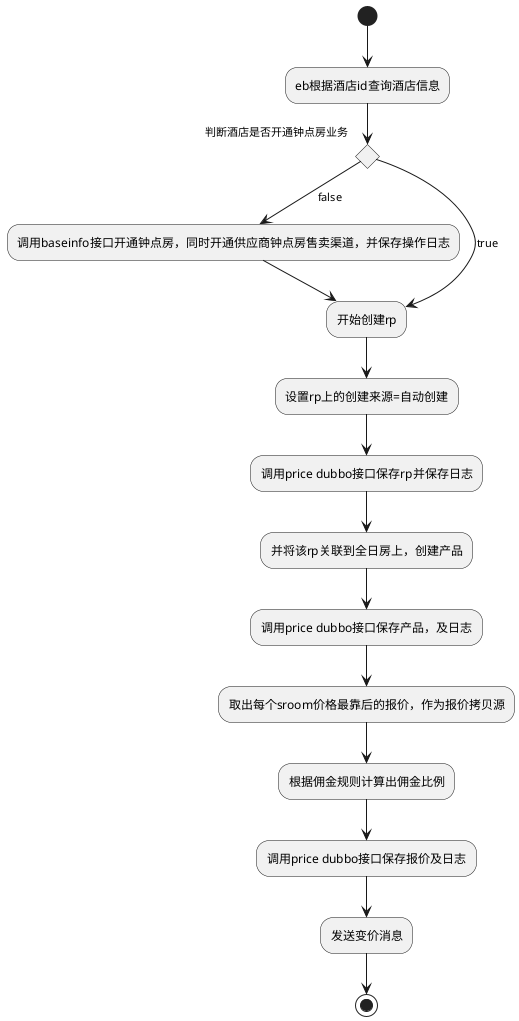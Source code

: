 @startuml
(*)--> "eb根据酒店id查询酒店信息"
-->if "判断酒店是否开通钟点房业务"
       -->[false] "调用baseinfo接口开通钟点房，同时开通供应商钟点房售卖渠道，并保存操作日志"
       --> "开始创建rp"
   else
-->[true] "开始创建rp"
--> "设置rp上的创建来源=自动创建"
--> "调用price dubbo接口保存rp并保存日志"
--> "并将该rp关联到全日房上，创建产品"
--> "调用price dubbo接口保存产品，及日志"
--> "取出每个sroom价格最靠后的报价，作为报价拷贝源"
--> "根据佣金规则计算出佣金比例"
--> "调用price dubbo接口保存报价及日志"
--> "发送变价消息"
--> (*)
@enduml